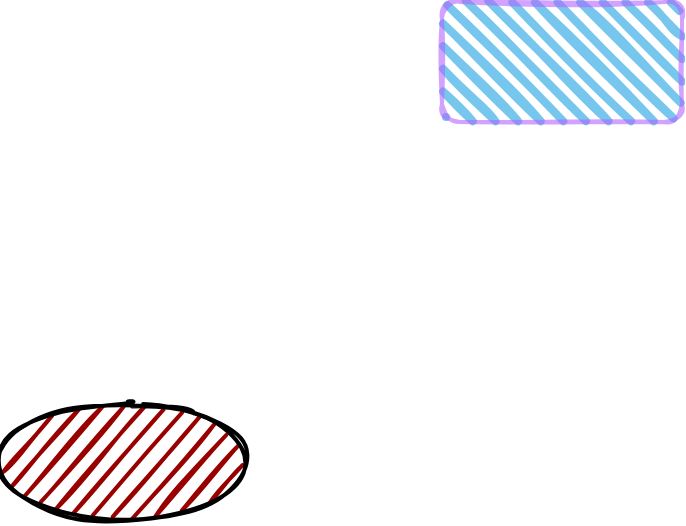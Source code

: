 <mxfile version="18.1.3" type="github">
  <diagram id="Giaclcl2qTH_iqWmxGCY" name="第 1 页">
    <mxGraphModel dx="677" dy="378" grid="1" gridSize="10" guides="1" tooltips="1" connect="1" arrows="1" fold="1" page="1" pageScale="1" pageWidth="827" pageHeight="1169" math="0" shadow="0">
      <root>
        <mxCell id="0" />
        <mxCell id="1" parent="0" />
        <mxCell id="n6Cm1QHfj7xVP_lD2rRh-1" value="" style="rounded=1;whiteSpace=wrap;html=1;strokeWidth=2;fillWeight=4;hachureGap=8;hachureAngle=45;fillColor=#1ba1e2;sketch=1;opacity=60;glass=0;shadow=0;labelBorderColor=#99FFFF;labelBackgroundColor=none;fillStyle=auto;gradientColor=none;strokeColor=#B266FF;perimeterSpacing=0;simplification=0;" parent="1" vertex="1">
          <mxGeometry x="300" y="640" width="120" height="60" as="geometry" />
        </mxCell>
        <mxCell id="n6Cm1QHfj7xVP_lD2rRh-2" value="" style="ellipse;whiteSpace=wrap;html=1;strokeWidth=2;fillWeight=2;hachureGap=8;fillColor=#990000;fillStyle=dots;sketch=1;" parent="1" vertex="1">
          <mxGeometry x="80" y="840" width="120" height="60" as="geometry" />
        </mxCell>
      </root>
    </mxGraphModel>
  </diagram>
</mxfile>
